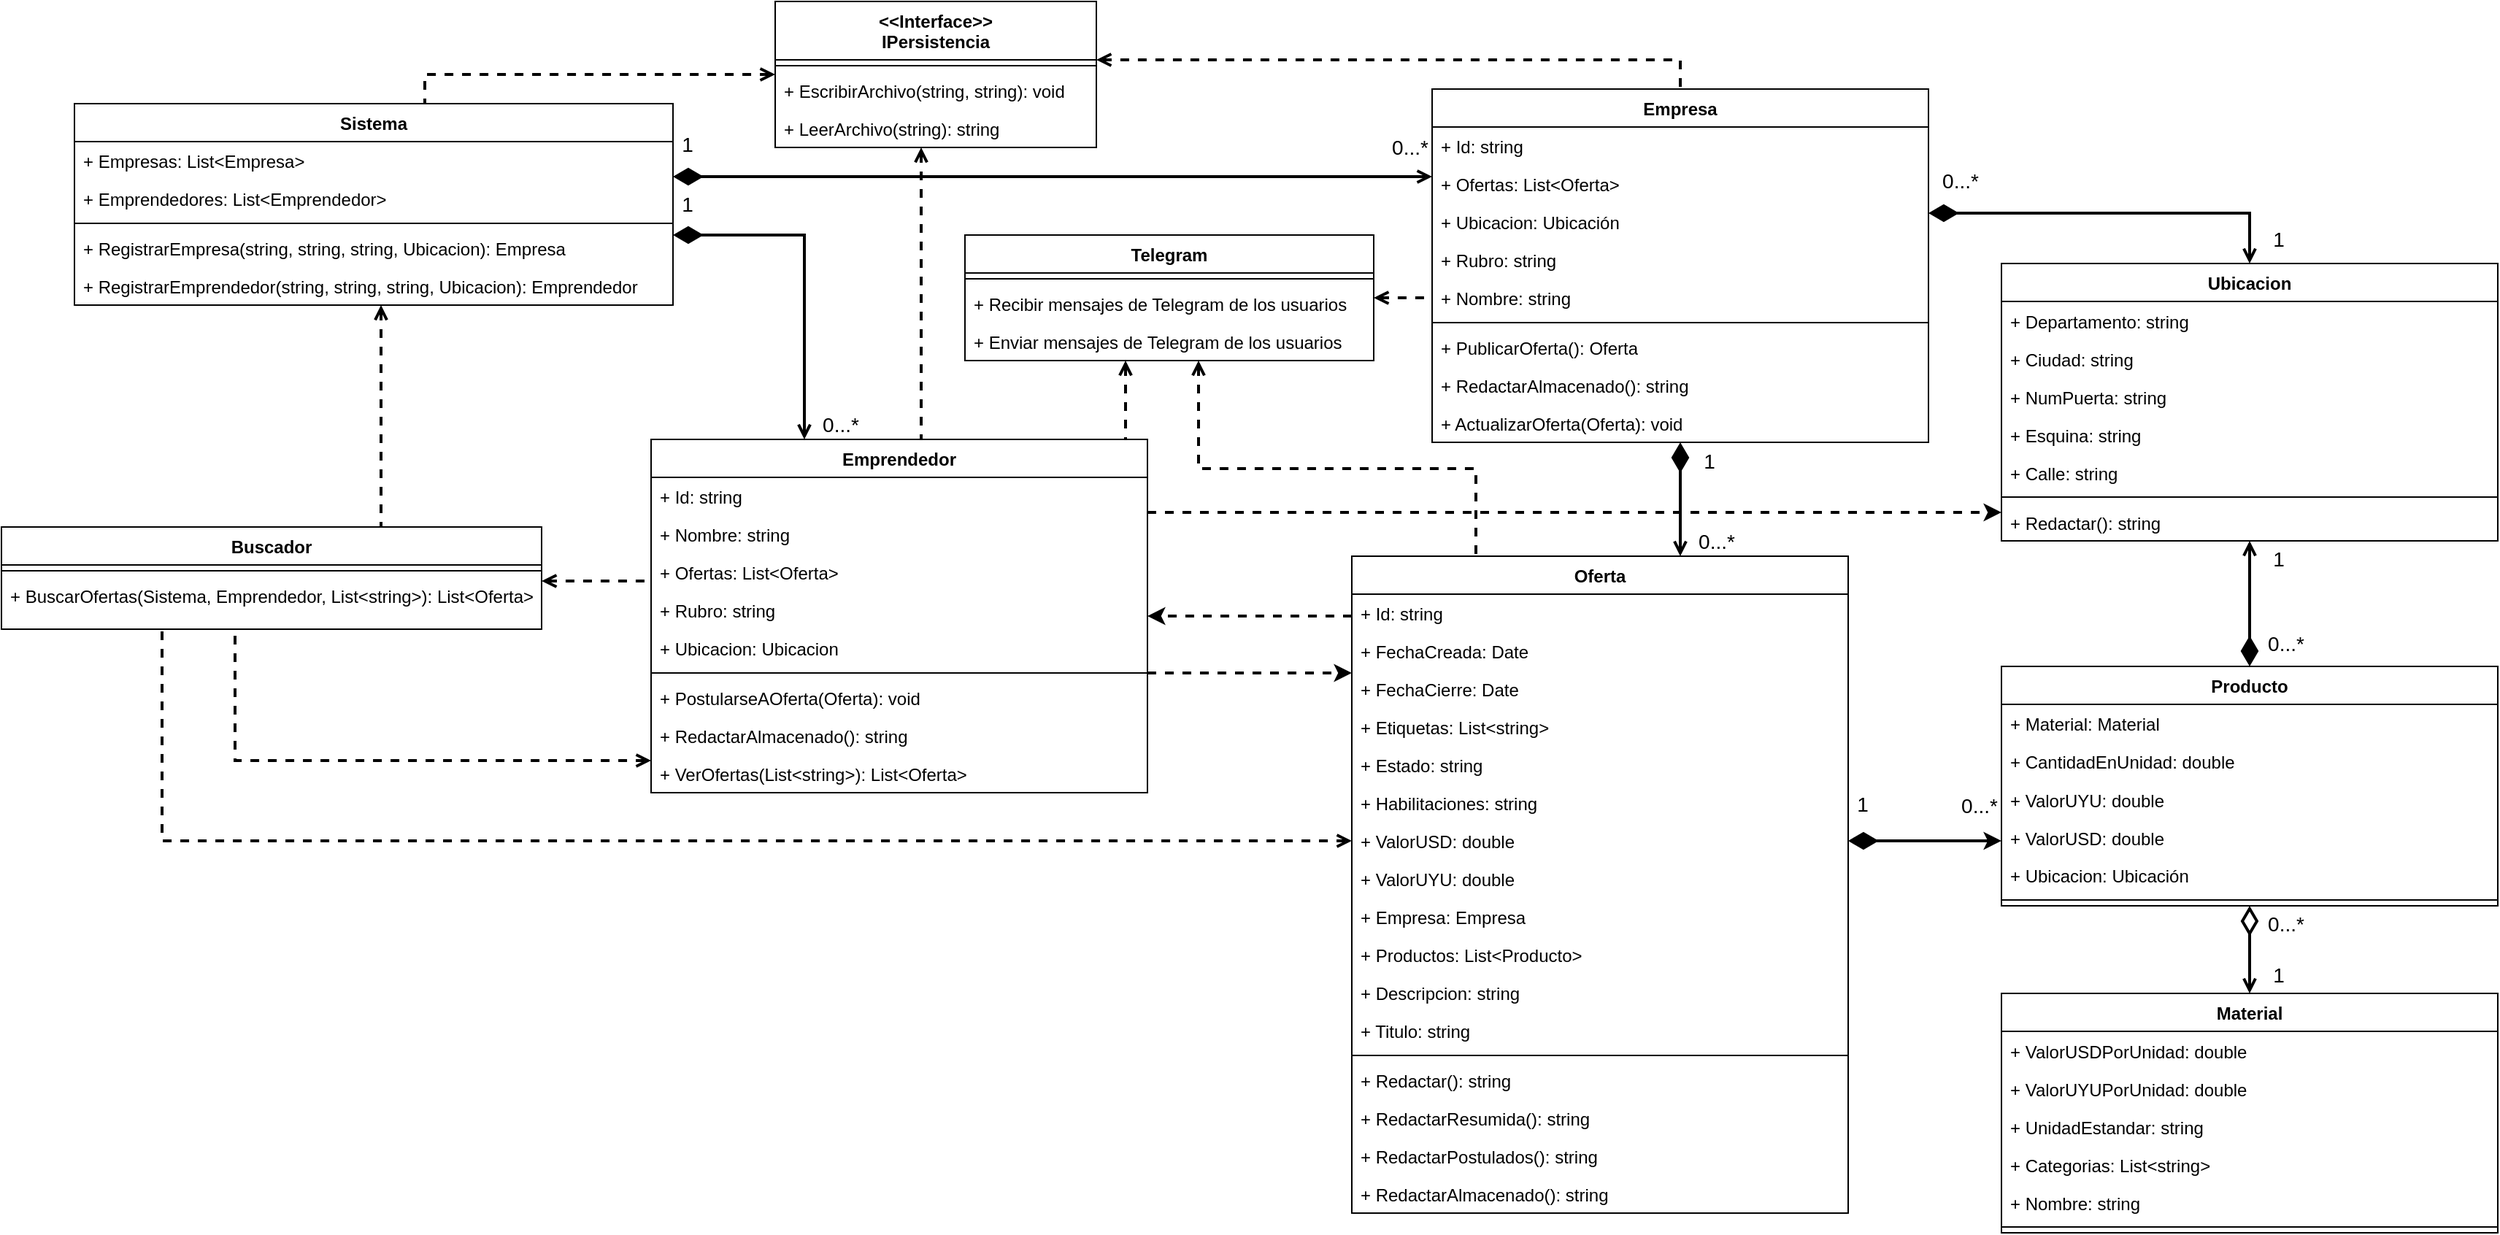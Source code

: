 <mxfile version="15.3.5" type="github">
  <diagram name="Page-1" id="c4acf3e9-155e-7222-9cf6-157b1a14988f">
    <mxGraphModel dx="1871" dy="612" grid="1" gridSize="10" guides="1" tooltips="1" connect="1" arrows="1" fold="1" page="1" pageScale="1" pageWidth="850" pageHeight="1100" background="none" math="0" shadow="0">
      <root>
        <mxCell id="0" />
        <mxCell id="1" parent="0" />
        <mxCell id="OfuU6t0mR4pwS1KONoR3-117" style="edgeStyle=orthogonalEdgeStyle;rounded=0;orthogonalLoop=1;jettySize=auto;html=1;fontFamily=Verdana;fontSize=10;strokeWidth=2;endArrow=diamondThin;endFill=1;startArrow=open;startFill=0;endSize=15;startSize=6;" parent="1" source="vSx6mATfrNihocP2TiyH-39" target="vSx6mATfrNihocP2TiyH-15" edge="1">
          <mxGeometry relative="1" as="geometry">
            <Array as="points">
              <mxPoint x="790" y="360" />
              <mxPoint x="790" y="360" />
            </Array>
            <mxPoint x="675" y="340" as="sourcePoint" />
            <mxPoint x="480" y="335" as="targetPoint" />
          </mxGeometry>
        </mxCell>
        <mxCell id="OfuU6t0mR4pwS1KONoR3-112" style="edgeStyle=orthogonalEdgeStyle;rounded=0;orthogonalLoop=1;jettySize=auto;html=1;fontFamily=Verdana;fontSize=10;endArrow=diamondThin;endFill=1;startArrow=open;startFill=0;strokeWidth=2;endSize=15;" parent="1" source="vSx6mATfrNihocP2TiyH-28" target="vSx6mATfrNihocP2TiyH-12" edge="1">
          <mxGeometry relative="1" as="geometry">
            <Array as="points">
              <mxPoint x="190" y="160" />
            </Array>
            <mxPoint x="255" y="300" as="sourcePoint" />
          </mxGeometry>
        </mxCell>
        <mxCell id="OfuU6t0mR4pwS1KONoR3-115" style="edgeStyle=orthogonalEdgeStyle;rounded=0;orthogonalLoop=1;jettySize=auto;html=1;fontFamily=Verdana;fontSize=10;endArrow=diamondThin;endFill=1;startArrow=open;startFill=0;strokeWidth=2;endSize=15;" parent="1" source="vSx6mATfrNihocP2TiyH-15" target="vSx6mATfrNihocP2TiyH-12" edge="1">
          <mxGeometry relative="1" as="geometry">
            <mxPoint x="285" y="270" as="sourcePoint" />
            <Array as="points">
              <mxPoint x="290" y="120" />
              <mxPoint x="290" y="120" />
            </Array>
          </mxGeometry>
        </mxCell>
        <mxCell id="vSx6mATfrNihocP2TiyH-8" value="Buscador" style="swimlane;fontStyle=1;align=center;verticalAlign=top;childLayout=stackLayout;horizontal=1;startSize=26;horizontalStack=0;resizeParent=1;resizeParentMax=0;resizeLast=0;collapsible=1;marginBottom=0;hachureGap=4;pointerEvents=0;" parent="1" vertex="1">
          <mxGeometry x="-360" y="360" width="370" height="70" as="geometry" />
        </mxCell>
        <mxCell id="vSx6mATfrNihocP2TiyH-10" value="" style="line;strokeWidth=1;fillColor=none;align=left;verticalAlign=middle;spacingTop=-1;spacingLeft=3;spacingRight=3;rotatable=0;labelPosition=right;points=[];portConstraint=eastwest;" parent="vSx6mATfrNihocP2TiyH-8" vertex="1">
          <mxGeometry y="26" width="370" height="8" as="geometry" />
        </mxCell>
        <mxCell id="vSx6mATfrNihocP2TiyH-7" value="+ BuscarOfertas(Sistema, Emprendedor, List&amp;lt;string&amp;gt;): List&amp;lt;Oferta&amp;gt;" style="text;html=1;strokeColor=none;fillColor=none;align=left;verticalAlign=top;spacingLeft=4;spacingRight=4;whiteSpace=wrap;overflow=hidden;rotatable=0;points=[[0,0.5],[1,0.5]];portConstraint=eastwest;" parent="vSx6mATfrNihocP2TiyH-8" vertex="1">
          <mxGeometry y="34" width="370" height="36" as="geometry" />
        </mxCell>
        <mxCell id="vSx6mATfrNihocP2TiyH-12" value="Sistema&#xa;" style="swimlane;fontStyle=1;align=center;verticalAlign=top;childLayout=stackLayout;horizontal=1;startSize=26;horizontalStack=0;resizeParent=1;resizeParentMax=0;resizeLast=0;collapsible=1;marginBottom=0;hachureGap=4;pointerEvents=0;" parent="1" vertex="1">
          <mxGeometry x="-310" y="70" width="410" height="138" as="geometry" />
        </mxCell>
        <mxCell id="OfuU6t0mR4pwS1KONoR3-71" value="+ Empresas: List&lt;Empresa&gt;" style="text;strokeColor=none;fillColor=none;align=left;verticalAlign=top;spacingLeft=4;spacingRight=4;overflow=hidden;rotatable=0;points=[[0,0.5],[1,0.5]];portConstraint=eastwest;" parent="vSx6mATfrNihocP2TiyH-12" vertex="1">
          <mxGeometry y="26" width="410" height="26" as="geometry" />
        </mxCell>
        <mxCell id="OfuU6t0mR4pwS1KONoR3-72" value="+ Emprendedores: List&lt;Emprendedor&gt;" style="text;strokeColor=none;fillColor=none;align=left;verticalAlign=top;spacingLeft=4;spacingRight=4;overflow=hidden;rotatable=0;points=[[0,0.5],[1,0.5]];portConstraint=eastwest;" parent="vSx6mATfrNihocP2TiyH-12" vertex="1">
          <mxGeometry y="52" width="410" height="26" as="geometry" />
        </mxCell>
        <mxCell id="vSx6mATfrNihocP2TiyH-13" value="" style="line;strokeWidth=1;fillColor=none;align=left;verticalAlign=middle;spacingTop=-1;spacingLeft=3;spacingRight=3;rotatable=0;labelPosition=right;points=[];portConstraint=eastwest;" parent="vSx6mATfrNihocP2TiyH-12" vertex="1">
          <mxGeometry y="78" width="410" height="8" as="geometry" />
        </mxCell>
        <mxCell id="OfuU6t0mR4pwS1KONoR3-73" value="+ RegistrarEmpresa(string, string, string, Ubicacion): Empresa" style="text;strokeColor=none;fillColor=none;align=left;verticalAlign=top;spacingLeft=4;spacingRight=4;overflow=hidden;rotatable=0;points=[[0,0.5],[1,0.5]];portConstraint=eastwest;" parent="vSx6mATfrNihocP2TiyH-12" vertex="1">
          <mxGeometry y="86" width="410" height="26" as="geometry" />
        </mxCell>
        <mxCell id="OfuU6t0mR4pwS1KONoR3-74" value="+ RegistrarEmprendedor(string, string, string, Ubicacion): Emprendedor" style="text;strokeColor=none;fillColor=none;align=left;verticalAlign=top;spacingLeft=4;spacingRight=4;overflow=hidden;rotatable=0;points=[[0,0.5],[1,0.5]];portConstraint=eastwest;" parent="vSx6mATfrNihocP2TiyH-12" vertex="1">
          <mxGeometry y="112" width="410" height="26" as="geometry" />
        </mxCell>
        <mxCell id="vSx6mATfrNihocP2TiyH-15" value="Empresa" style="swimlane;fontStyle=1;align=center;verticalAlign=top;childLayout=stackLayout;horizontal=1;startSize=26;horizontalStack=0;resizeParent=1;resizeParentMax=0;resizeLast=0;collapsible=1;marginBottom=0;hachureGap=4;pointerEvents=0;" parent="1" vertex="1">
          <mxGeometry x="620" y="60" width="340" height="242" as="geometry" />
        </mxCell>
        <mxCell id="vSx6mATfrNihocP2TiyH-23" value="+ Id: string" style="text;strokeColor=none;fillColor=none;align=left;verticalAlign=top;spacingLeft=4;spacingRight=4;overflow=hidden;rotatable=0;points=[[0,0.5],[1,0.5]];portConstraint=eastwest;" parent="vSx6mATfrNihocP2TiyH-15" vertex="1">
          <mxGeometry y="26" width="340" height="26" as="geometry" />
        </mxCell>
        <mxCell id="OfuU6t0mR4pwS1KONoR3-102" value="+ Ofertas: List&amp;lt;Oferta&amp;gt;" style="text;html=1;strokeColor=none;fillColor=none;align=left;verticalAlign=top;spacingLeft=4;spacingRight=4;whiteSpace=wrap;overflow=hidden;rotatable=0;points=[[0,0.5],[1,0.5]];portConstraint=eastwest;" parent="vSx6mATfrNihocP2TiyH-15" vertex="1">
          <mxGeometry y="52" width="340" height="26" as="geometry" />
        </mxCell>
        <mxCell id="OfuU6t0mR4pwS1KONoR3-100" value="+ Ubicacion: Ubicación" style="text;strokeColor=none;fillColor=none;align=left;verticalAlign=top;spacingLeft=4;spacingRight=4;overflow=hidden;rotatable=0;points=[[0,0.5],[1,0.5]];portConstraint=eastwest;" parent="vSx6mATfrNihocP2TiyH-15" vertex="1">
          <mxGeometry y="78" width="340" height="26" as="geometry" />
        </mxCell>
        <mxCell id="OfuU6t0mR4pwS1KONoR3-101" value="+ Rubro: string" style="text;strokeColor=none;fillColor=none;align=left;verticalAlign=top;spacingLeft=4;spacingRight=4;overflow=hidden;rotatable=0;points=[[0,0.5],[1,0.5]];portConstraint=eastwest;" parent="vSx6mATfrNihocP2TiyH-15" vertex="1">
          <mxGeometry y="104" width="340" height="26" as="geometry" />
        </mxCell>
        <mxCell id="OfuU6t0mR4pwS1KONoR3-99" value="+ Nombre: string" style="text;strokeColor=none;fillColor=none;align=left;verticalAlign=top;spacingLeft=4;spacingRight=4;overflow=hidden;rotatable=0;points=[[0,0.5],[1,0.5]];portConstraint=eastwest;" parent="vSx6mATfrNihocP2TiyH-15" vertex="1">
          <mxGeometry y="130" width="340" height="26" as="geometry" />
        </mxCell>
        <mxCell id="vSx6mATfrNihocP2TiyH-18" value="" style="line;strokeWidth=1;fillColor=none;align=left;verticalAlign=middle;spacingTop=-1;spacingLeft=3;spacingRight=3;rotatable=0;labelPosition=right;points=[];portConstraint=eastwest;" parent="vSx6mATfrNihocP2TiyH-15" vertex="1">
          <mxGeometry y="156" width="340" height="8" as="geometry" />
        </mxCell>
        <mxCell id="OfuU6t0mR4pwS1KONoR3-104" value="+ PublicarOferta(): Oferta" style="text;html=1;strokeColor=none;fillColor=none;align=left;verticalAlign=top;spacingLeft=4;spacingRight=4;whiteSpace=wrap;overflow=hidden;rotatable=0;points=[[0,0.5],[1,0.5]];portConstraint=eastwest;" parent="vSx6mATfrNihocP2TiyH-15" vertex="1">
          <mxGeometry y="164" width="340" height="26" as="geometry" />
        </mxCell>
        <mxCell id="vSx6mATfrNihocP2TiyH-119" value="+ RedactarAlmacenado(): string" style="text;html=1;strokeColor=none;fillColor=none;align=left;verticalAlign=top;spacingLeft=4;spacingRight=4;whiteSpace=wrap;overflow=hidden;rotatable=0;points=[[0,0.5],[1,0.5]];portConstraint=eastwest;" parent="vSx6mATfrNihocP2TiyH-15" vertex="1">
          <mxGeometry y="190" width="340" height="26" as="geometry" />
        </mxCell>
        <mxCell id="vSx6mATfrNihocP2TiyH-120" value="+ ActualizarOferta(Oferta): void" style="text;html=1;strokeColor=none;fillColor=none;align=left;verticalAlign=top;spacingLeft=4;spacingRight=4;whiteSpace=wrap;overflow=hidden;rotatable=0;points=[[0,0.5],[1,0.5]];portConstraint=eastwest;" parent="vSx6mATfrNihocP2TiyH-15" vertex="1">
          <mxGeometry y="216" width="340" height="26" as="geometry" />
        </mxCell>
        <mxCell id="vSx6mATfrNihocP2TiyH-24" style="edgeStyle=orthogonalEdgeStyle;rounded=0;orthogonalLoop=1;jettySize=auto;html=1;fontFamily=Verdana;fontSize=10;endArrow=none;endFill=0;startArrow=open;startFill=0;dashed=1;strokeWidth=2;" parent="1" source="vSx6mATfrNihocP2TiyH-8" target="vSx6mATfrNihocP2TiyH-28" edge="1">
          <mxGeometry relative="1" as="geometry">
            <Array as="points">
              <mxPoint x="60" y="397" />
              <mxPoint x="60" y="397" />
            </Array>
            <mxPoint x="90" y="510" as="sourcePoint" />
            <mxPoint x="60" y="397" as="targetPoint" />
          </mxGeometry>
        </mxCell>
        <mxCell id="vSx6mATfrNihocP2TiyH-25" style="edgeStyle=orthogonalEdgeStyle;rounded=0;orthogonalLoop=1;jettySize=auto;html=1;fontFamily=Verdana;fontSize=10;endArrow=none;endFill=0;startArrow=open;startFill=0;dashed=1;strokeWidth=2;" parent="1" source="vSx6mATfrNihocP2TiyH-28" target="vSx6mATfrNihocP2TiyH-8" edge="1">
          <mxGeometry relative="1" as="geometry">
            <Array as="points">
              <mxPoint x="-200" y="520" />
            </Array>
            <mxPoint x="255" y="510" as="sourcePoint" />
            <mxPoint x="25" y="623" as="targetPoint" />
          </mxGeometry>
        </mxCell>
        <mxCell id="vSx6mATfrNihocP2TiyH-26" style="edgeStyle=orthogonalEdgeStyle;rounded=0;orthogonalLoop=1;jettySize=auto;html=1;fontFamily=Verdana;fontSize=10;endArrow=none;endFill=0;startArrow=open;startFill=0;dashed=1;strokeWidth=2;" parent="1" source="vSx6mATfrNihocP2TiyH-39" target="vSx6mATfrNihocP2TiyH-8" edge="1">
          <mxGeometry relative="1" as="geometry">
            <Array as="points">
              <mxPoint x="-250" y="575" />
            </Array>
            <mxPoint x="480" y="575" as="sourcePoint" />
            <mxPoint x="55" y="710" as="targetPoint" />
          </mxGeometry>
        </mxCell>
        <mxCell id="vSx6mATfrNihocP2TiyH-27" style="edgeStyle=orthogonalEdgeStyle;rounded=0;orthogonalLoop=1;jettySize=auto;html=1;fontFamily=Verdana;fontSize=10;endArrow=none;endFill=0;startArrow=open;startFill=0;dashed=1;strokeWidth=2;" parent="1" source="vSx6mATfrNihocP2TiyH-12" target="vSx6mATfrNihocP2TiyH-8" edge="1">
          <mxGeometry relative="1" as="geometry">
            <Array as="points">
              <mxPoint x="-100" y="340" />
              <mxPoint x="-100" y="340" />
            </Array>
            <mxPoint x="-180" y="230" as="sourcePoint" />
            <mxPoint x="-270" y="50" as="targetPoint" />
          </mxGeometry>
        </mxCell>
        <mxCell id="vSx6mATfrNihocP2TiyH-28" value="Emprendedor" style="swimlane;fontStyle=1;align=center;verticalAlign=top;childLayout=stackLayout;horizontal=1;startSize=26;horizontalStack=0;resizeParent=1;resizeParentMax=0;resizeLast=0;collapsible=1;marginBottom=0;hachureGap=4;pointerEvents=0;" parent="1" vertex="1">
          <mxGeometry x="85" y="300" width="340" height="242" as="geometry" />
        </mxCell>
        <mxCell id="OfuU6t0mR4pwS1KONoR3-89" value="+ Id: string" style="text;strokeColor=none;fillColor=none;align=left;verticalAlign=top;spacingLeft=4;spacingRight=4;overflow=hidden;rotatable=0;points=[[0,0.5],[1,0.5]];portConstraint=eastwest;" parent="vSx6mATfrNihocP2TiyH-28" vertex="1">
          <mxGeometry y="26" width="340" height="26" as="geometry" />
        </mxCell>
        <mxCell id="OfuU6t0mR4pwS1KONoR3-90" value="+ Nombre: string" style="text;strokeColor=none;fillColor=none;align=left;verticalAlign=top;spacingLeft=4;spacingRight=4;overflow=hidden;rotatable=0;points=[[0,0.5],[1,0.5]];portConstraint=eastwest;" parent="vSx6mATfrNihocP2TiyH-28" vertex="1">
          <mxGeometry y="52" width="340" height="26" as="geometry" />
        </mxCell>
        <mxCell id="OfuU6t0mR4pwS1KONoR3-93" value="+ Ofertas: List&amp;lt;Oferta&amp;gt;" style="text;html=1;strokeColor=none;fillColor=none;align=left;verticalAlign=top;spacingLeft=4;spacingRight=4;whiteSpace=wrap;overflow=hidden;rotatable=0;points=[[0,0.5],[1,0.5]];portConstraint=eastwest;" parent="vSx6mATfrNihocP2TiyH-28" vertex="1">
          <mxGeometry y="78" width="340" height="26" as="geometry" />
        </mxCell>
        <mxCell id="OfuU6t0mR4pwS1KONoR3-92" value="+ Rubro: string" style="text;strokeColor=none;fillColor=none;align=left;verticalAlign=top;spacingLeft=4;spacingRight=4;overflow=hidden;rotatable=0;points=[[0,0.5],[1,0.5]];portConstraint=eastwest;" parent="vSx6mATfrNihocP2TiyH-28" vertex="1">
          <mxGeometry y="104" width="340" height="26" as="geometry" />
        </mxCell>
        <mxCell id="OfuU6t0mR4pwS1KONoR3-91" value="+ Ubicacion: Ubicacion" style="text;strokeColor=none;fillColor=none;align=left;verticalAlign=top;spacingLeft=4;spacingRight=4;overflow=hidden;rotatable=0;points=[[0,0.5],[1,0.5]];portConstraint=eastwest;" parent="vSx6mATfrNihocP2TiyH-28" vertex="1">
          <mxGeometry y="130" width="340" height="26" as="geometry" />
        </mxCell>
        <mxCell id="vSx6mATfrNihocP2TiyH-35" value="" style="line;strokeWidth=1;fillColor=none;align=left;verticalAlign=middle;spacingTop=-1;spacingLeft=3;spacingRight=3;rotatable=0;labelPosition=right;points=[];portConstraint=eastwest;" parent="vSx6mATfrNihocP2TiyH-28" vertex="1">
          <mxGeometry y="156" width="340" height="8" as="geometry" />
        </mxCell>
        <mxCell id="OfuU6t0mR4pwS1KONoR3-96" value="+ PostularseAOferta(Oferta): void" style="text;html=1;strokeColor=none;fillColor=none;align=left;verticalAlign=top;spacingLeft=4;spacingRight=4;whiteSpace=wrap;overflow=hidden;rotatable=0;points=[[0,0.5],[1,0.5]];portConstraint=eastwest;" parent="vSx6mATfrNihocP2TiyH-28" vertex="1">
          <mxGeometry y="164" width="340" height="26" as="geometry" />
        </mxCell>
        <mxCell id="vSx6mATfrNihocP2TiyH-118" value="+ RedactarAlmacenado(): string" style="text;html=1;strokeColor=none;fillColor=none;align=left;verticalAlign=top;spacingLeft=4;spacingRight=4;whiteSpace=wrap;overflow=hidden;rotatable=0;points=[[0,0.5],[1,0.5]];portConstraint=eastwest;" parent="vSx6mATfrNihocP2TiyH-28" vertex="1">
          <mxGeometry y="190" width="340" height="26" as="geometry" />
        </mxCell>
        <mxCell id="OfuU6t0mR4pwS1KONoR3-95" value="+ VerOfertas(List&amp;lt;string&amp;gt;): List&amp;lt;Oferta&amp;gt;" style="text;html=1;strokeColor=none;fillColor=none;align=left;verticalAlign=top;spacingLeft=4;spacingRight=4;whiteSpace=wrap;overflow=hidden;rotatable=0;points=[[0,0.5],[1,0.5]];portConstraint=eastwest;" parent="vSx6mATfrNihocP2TiyH-28" vertex="1">
          <mxGeometry y="216" width="340" height="26" as="geometry" />
        </mxCell>
        <mxCell id="vSx6mATfrNihocP2TiyH-39" value="Oferta" style="swimlane;fontStyle=1;align=center;verticalAlign=top;childLayout=stackLayout;horizontal=1;startSize=26;horizontalStack=0;resizeParent=1;resizeParentMax=0;resizeLast=0;collapsible=1;marginBottom=0;hachureGap=4;pointerEvents=0;" parent="1" vertex="1">
          <mxGeometry x="565" y="380" width="340" height="450" as="geometry" />
        </mxCell>
        <mxCell id="OfuU6t0mR4pwS1KONoR3-68" value="+ Id: string" style="text;strokeColor=none;fillColor=none;align=left;verticalAlign=top;spacingLeft=4;spacingRight=4;overflow=hidden;rotatable=0;points=[[0,0.5],[1,0.5]];portConstraint=eastwest;" parent="vSx6mATfrNihocP2TiyH-39" vertex="1">
          <mxGeometry y="26" width="340" height="26" as="geometry" />
        </mxCell>
        <mxCell id="OfuU6t0mR4pwS1KONoR3-48" value="+ FechaCreada: Date" style="text;html=1;strokeColor=none;fillColor=none;align=left;verticalAlign=top;spacingLeft=4;spacingRight=4;whiteSpace=wrap;overflow=hidden;rotatable=0;points=[[0,0.5],[1,0.5]];portConstraint=eastwest;" parent="vSx6mATfrNihocP2TiyH-39" vertex="1">
          <mxGeometry y="52" width="340" height="26" as="geometry" />
        </mxCell>
        <mxCell id="OfuU6t0mR4pwS1KONoR3-49" value="+ FechaCierre: Date" style="text;html=1;strokeColor=none;fillColor=none;align=left;verticalAlign=top;spacingLeft=4;spacingRight=4;whiteSpace=wrap;overflow=hidden;rotatable=0;points=[[0,0.5],[1,0.5]];portConstraint=eastwest;" parent="vSx6mATfrNihocP2TiyH-39" vertex="1">
          <mxGeometry y="78" width="340" height="26" as="geometry" />
        </mxCell>
        <mxCell id="OfuU6t0mR4pwS1KONoR3-47" value="+ Etiquetas: List&amp;lt;string&amp;gt;" style="text;html=1;strokeColor=none;fillColor=none;align=left;verticalAlign=top;spacingLeft=4;spacingRight=4;whiteSpace=wrap;overflow=hidden;rotatable=0;points=[[0,0.5],[1,0.5]];portConstraint=eastwest;" parent="vSx6mATfrNihocP2TiyH-39" vertex="1">
          <mxGeometry y="104" width="340" height="26" as="geometry" />
        </mxCell>
        <mxCell id="OfuU6t0mR4pwS1KONoR3-46" value="+ Estado: string" style="text;html=1;strokeColor=none;fillColor=none;align=left;verticalAlign=top;spacingLeft=4;spacingRight=4;whiteSpace=wrap;overflow=hidden;rotatable=0;points=[[0,0.5],[1,0.5]];portConstraint=eastwest;" parent="vSx6mATfrNihocP2TiyH-39" vertex="1">
          <mxGeometry y="130" width="340" height="26" as="geometry" />
        </mxCell>
        <mxCell id="OfuU6t0mR4pwS1KONoR3-44" value="+ Habilitaciones: string" style="text;html=1;strokeColor=none;fillColor=none;align=left;verticalAlign=top;spacingLeft=4;spacingRight=4;whiteSpace=wrap;overflow=hidden;rotatable=0;points=[[0,0.5],[1,0.5]];portConstraint=eastwest;" parent="vSx6mATfrNihocP2TiyH-39" vertex="1">
          <mxGeometry y="156" width="340" height="26" as="geometry" />
        </mxCell>
        <mxCell id="OfuU6t0mR4pwS1KONoR3-43" value="+ ValorUSD: double" style="text;html=1;strokeColor=none;fillColor=none;align=left;verticalAlign=top;spacingLeft=4;spacingRight=4;whiteSpace=wrap;overflow=hidden;rotatable=0;points=[[0,0.5],[1,0.5]];portConstraint=eastwest;" parent="vSx6mATfrNihocP2TiyH-39" vertex="1">
          <mxGeometry y="182" width="340" height="26" as="geometry" />
        </mxCell>
        <mxCell id="OfuU6t0mR4pwS1KONoR3-42" value="+ ValorUYU: double" style="text;html=1;strokeColor=none;fillColor=none;align=left;verticalAlign=top;spacingLeft=4;spacingRight=4;whiteSpace=wrap;overflow=hidden;rotatable=0;points=[[0,0.5],[1,0.5]];portConstraint=eastwest;" parent="vSx6mATfrNihocP2TiyH-39" vertex="1">
          <mxGeometry y="208" width="340" height="26" as="geometry" />
        </mxCell>
        <mxCell id="OfuU6t0mR4pwS1KONoR3-41" value="+ Empresa: Empresa" style="text;html=1;strokeColor=none;fillColor=none;align=left;verticalAlign=top;spacingLeft=4;spacingRight=4;whiteSpace=wrap;overflow=hidden;rotatable=0;points=[[0,0.5],[1,0.5]];portConstraint=eastwest;" parent="vSx6mATfrNihocP2TiyH-39" vertex="1">
          <mxGeometry y="234" width="340" height="26" as="geometry" />
        </mxCell>
        <mxCell id="OfuU6t0mR4pwS1KONoR3-40" value="+ Productos: List&lt;Producto&gt;" style="text;strokeColor=none;fillColor=none;align=left;verticalAlign=top;spacingLeft=4;spacingRight=4;overflow=hidden;rotatable=0;points=[[0,0.5],[1,0.5]];portConstraint=eastwest;" parent="vSx6mATfrNihocP2TiyH-39" vertex="1">
          <mxGeometry y="260" width="340" height="26" as="geometry" />
        </mxCell>
        <mxCell id="OfuU6t0mR4pwS1KONoR3-39" value="+ Descripcion: string" style="text;strokeColor=none;fillColor=none;align=left;verticalAlign=top;spacingLeft=4;spacingRight=4;overflow=hidden;rotatable=0;points=[[0,0.5],[1,0.5]];portConstraint=eastwest;" parent="vSx6mATfrNihocP2TiyH-39" vertex="1">
          <mxGeometry y="286" width="340" height="26" as="geometry" />
        </mxCell>
        <mxCell id="OfuU6t0mR4pwS1KONoR3-38" value="+ Titulo: string" style="text;strokeColor=none;fillColor=none;align=left;verticalAlign=top;spacingLeft=4;spacingRight=4;overflow=hidden;rotatable=0;points=[[0,0.5],[1,0.5]];portConstraint=eastwest;" parent="vSx6mATfrNihocP2TiyH-39" vertex="1">
          <mxGeometry y="312" width="340" height="26" as="geometry" />
        </mxCell>
        <mxCell id="vSx6mATfrNihocP2TiyH-45" value="" style="line;strokeWidth=1;fillColor=none;align=left;verticalAlign=middle;spacingTop=-1;spacingLeft=3;spacingRight=3;rotatable=0;labelPosition=right;points=[];portConstraint=eastwest;" parent="vSx6mATfrNihocP2TiyH-39" vertex="1">
          <mxGeometry y="338" width="340" height="8" as="geometry" />
        </mxCell>
        <mxCell id="OfuU6t0mR4pwS1KONoR3-53" value="+ Redactar(): string" style="text;html=1;strokeColor=none;fillColor=none;align=left;verticalAlign=top;spacingLeft=4;spacingRight=4;whiteSpace=wrap;overflow=hidden;rotatable=0;points=[[0,0.5],[1,0.5]];portConstraint=eastwest;" parent="vSx6mATfrNihocP2TiyH-39" vertex="1">
          <mxGeometry y="346" width="340" height="26" as="geometry" />
        </mxCell>
        <mxCell id="OfuU6t0mR4pwS1KONoR3-54" value="+ RedactarResumida(): string" style="text;html=1;strokeColor=none;fillColor=none;align=left;verticalAlign=top;spacingLeft=4;spacingRight=4;whiteSpace=wrap;overflow=hidden;rotatable=0;points=[[0,0.5],[1,0.5]];portConstraint=eastwest;" parent="vSx6mATfrNihocP2TiyH-39" vertex="1">
          <mxGeometry y="372" width="340" height="26" as="geometry" />
        </mxCell>
        <mxCell id="vSx6mATfrNihocP2TiyH-117" value="+ RedactarPostulados(): string" style="text;html=1;strokeColor=none;fillColor=none;align=left;verticalAlign=top;spacingLeft=4;spacingRight=4;whiteSpace=wrap;overflow=hidden;rotatable=0;points=[[0,0.5],[1,0.5]];portConstraint=eastwest;" parent="vSx6mATfrNihocP2TiyH-39" vertex="1">
          <mxGeometry y="398" width="340" height="26" as="geometry" />
        </mxCell>
        <mxCell id="vSx6mATfrNihocP2TiyH-47" value="+ RedactarAlmacenado(): string" style="text;html=1;strokeColor=none;fillColor=none;align=left;verticalAlign=top;spacingLeft=4;spacingRight=4;whiteSpace=wrap;overflow=hidden;rotatable=0;points=[[0,0.5],[1,0.5]];portConstraint=eastwest;" parent="vSx6mATfrNihocP2TiyH-39" vertex="1">
          <mxGeometry y="424" width="340" height="26" as="geometry" />
        </mxCell>
        <mxCell id="vSx6mATfrNihocP2TiyH-48" style="edgeStyle=orthogonalEdgeStyle;rounded=0;orthogonalLoop=1;jettySize=auto;html=1;fontFamily=Verdana;fontSize=10;strokeWidth=2;dashed=1;" parent="1" source="vSx6mATfrNihocP2TiyH-39" target="vSx6mATfrNihocP2TiyH-28" edge="1">
          <mxGeometry relative="1" as="geometry">
            <Array as="points">
              <mxPoint x="510" y="421" />
              <mxPoint x="510" y="421" />
            </Array>
            <mxPoint x="660" y="360" as="sourcePoint" />
            <mxPoint x="660" y="286" as="targetPoint" />
          </mxGeometry>
        </mxCell>
        <mxCell id="vSx6mATfrNihocP2TiyH-67" value="Producto" style="swimlane;fontStyle=1;align=center;verticalAlign=top;childLayout=stackLayout;horizontal=1;startSize=26;horizontalStack=0;resizeParent=1;resizeParentMax=0;resizeLast=0;collapsible=1;marginBottom=0;hachureGap=4;pointerEvents=0;" parent="1" vertex="1">
          <mxGeometry x="1010" y="455.5" width="340" height="164" as="geometry" />
        </mxCell>
        <mxCell id="OfuU6t0mR4pwS1KONoR3-34" value="+ Material: Material" style="text;strokeColor=none;fillColor=none;align=left;verticalAlign=top;spacingLeft=4;spacingRight=4;overflow=hidden;rotatable=0;points=[[0,0.5],[1,0.5]];portConstraint=eastwest;" parent="vSx6mATfrNihocP2TiyH-67" vertex="1">
          <mxGeometry y="26" width="340" height="26" as="geometry" />
        </mxCell>
        <mxCell id="OfuU6t0mR4pwS1KONoR3-25" value="+ CantidadEnUnidad: double" style="text;strokeColor=none;fillColor=none;align=left;verticalAlign=top;spacingLeft=4;spacingRight=4;overflow=hidden;rotatable=0;points=[[0,0.5],[1,0.5]];portConstraint=eastwest;" parent="vSx6mATfrNihocP2TiyH-67" vertex="1">
          <mxGeometry y="52" width="340" height="26" as="geometry" />
        </mxCell>
        <mxCell id="OfuU6t0mR4pwS1KONoR3-31" value="+ ValorUYU: double" style="text;html=1;strokeColor=none;fillColor=none;align=left;verticalAlign=top;spacingLeft=4;spacingRight=4;whiteSpace=wrap;overflow=hidden;rotatable=0;points=[[0,0.5],[1,0.5]];portConstraint=eastwest;" parent="vSx6mATfrNihocP2TiyH-67" vertex="1">
          <mxGeometry y="78" width="340" height="26" as="geometry" />
        </mxCell>
        <mxCell id="OfuU6t0mR4pwS1KONoR3-32" value="+ ValorUSD: double" style="text;html=1;strokeColor=none;fillColor=none;align=left;verticalAlign=top;spacingLeft=4;spacingRight=4;whiteSpace=wrap;overflow=hidden;rotatable=0;points=[[0,0.5],[1,0.5]];portConstraint=eastwest;" parent="vSx6mATfrNihocP2TiyH-67" vertex="1">
          <mxGeometry y="104" width="340" height="26" as="geometry" />
        </mxCell>
        <mxCell id="OfuU6t0mR4pwS1KONoR3-24" value="+ Ubicacion: Ubicación" style="text;strokeColor=none;fillColor=none;align=left;verticalAlign=top;spacingLeft=4;spacingRight=4;overflow=hidden;rotatable=0;points=[[0,0.5],[1,0.5]];portConstraint=eastwest;" parent="vSx6mATfrNihocP2TiyH-67" vertex="1">
          <mxGeometry y="130" width="340" height="26" as="geometry" />
        </mxCell>
        <mxCell id="vSx6mATfrNihocP2TiyH-70" value="" style="line;strokeWidth=1;fillColor=none;align=left;verticalAlign=middle;spacingTop=-1;spacingLeft=3;spacingRight=3;rotatable=0;labelPosition=right;points=[];portConstraint=eastwest;" parent="vSx6mATfrNihocP2TiyH-67" vertex="1">
          <mxGeometry y="156" width="340" height="8" as="geometry" />
        </mxCell>
        <mxCell id="vSx6mATfrNihocP2TiyH-73" style="edgeStyle=orthogonalEdgeStyle;rounded=0;orthogonalLoop=1;jettySize=auto;html=1;fontFamily=Verdana;fontSize=10;strokeWidth=2;startArrow=diamondThin;startFill=1;endSize=6;startSize=15;" parent="1" source="vSx6mATfrNihocP2TiyH-39" target="vSx6mATfrNihocP2TiyH-67" edge="1">
          <mxGeometry relative="1" as="geometry">
            <Array as="points">
              <mxPoint x="930" y="575" />
              <mxPoint x="930" y="575" />
            </Array>
            <mxPoint x="660" y="360" as="sourcePoint" />
            <mxPoint x="660" y="286" as="targetPoint" />
          </mxGeometry>
        </mxCell>
        <mxCell id="vSx6mATfrNihocP2TiyH-74" value="Telegram" style="swimlane;fontStyle=1;align=center;verticalAlign=top;childLayout=stackLayout;horizontal=1;startSize=26;horizontalStack=0;resizeParent=1;resizeParentMax=0;resizeLast=0;collapsible=1;marginBottom=0;hachureGap=4;pointerEvents=0;" parent="1" vertex="1">
          <mxGeometry x="300" y="160" width="280" height="86" as="geometry" />
        </mxCell>
        <mxCell id="vSx6mATfrNihocP2TiyH-80" value="" style="line;strokeWidth=1;fillColor=none;align=left;verticalAlign=middle;spacingTop=-1;spacingLeft=3;spacingRight=3;rotatable=0;labelPosition=right;points=[];portConstraint=eastwest;" parent="vSx6mATfrNihocP2TiyH-74" vertex="1">
          <mxGeometry y="26" width="280" height="8" as="geometry" />
        </mxCell>
        <mxCell id="vSx6mATfrNihocP2TiyH-75" value="+ Recibir mensajes de Telegram de los usuarios" style="text;strokeColor=none;fillColor=none;align=left;verticalAlign=top;spacingLeft=4;spacingRight=4;overflow=hidden;rotatable=0;points=[[0,0.5],[1,0.5]];portConstraint=eastwest;" parent="vSx6mATfrNihocP2TiyH-74" vertex="1">
          <mxGeometry y="34" width="280" height="26" as="geometry" />
        </mxCell>
        <mxCell id="vSx6mATfrNihocP2TiyH-76" value="+ Enviar mensajes de Telegram de los usuarios" style="text;strokeColor=none;fillColor=none;align=left;verticalAlign=top;spacingLeft=4;spacingRight=4;overflow=hidden;rotatable=0;points=[[0,0.5],[1,0.5]];portConstraint=eastwest;" parent="vSx6mATfrNihocP2TiyH-74" vertex="1">
          <mxGeometry y="60" width="280" height="26" as="geometry" />
        </mxCell>
        <mxCell id="vSx6mATfrNihocP2TiyH-82" style="edgeStyle=orthogonalEdgeStyle;rounded=0;orthogonalLoop=1;jettySize=auto;html=1;fontFamily=Verdana;fontSize=10;endArrow=none;endFill=0;startArrow=open;startFill=0;dashed=1;strokeWidth=2;" parent="1" source="vSx6mATfrNihocP2TiyH-74" target="vSx6mATfrNihocP2TiyH-15" edge="1">
          <mxGeometry relative="1" as="geometry">
            <mxPoint x="450" y="180" as="sourcePoint" />
            <mxPoint x="110" y="130.0" as="targetPoint" />
            <Array as="points">
              <mxPoint x="540" y="170" />
              <mxPoint x="540" y="170" />
            </Array>
          </mxGeometry>
        </mxCell>
        <mxCell id="vSx6mATfrNihocP2TiyH-84" style="edgeStyle=orthogonalEdgeStyle;rounded=0;orthogonalLoop=1;jettySize=auto;html=1;fontFamily=Verdana;fontSize=10;endArrow=none;endFill=0;startArrow=open;startFill=0;dashed=1;strokeWidth=2;" parent="1" source="vSx6mATfrNihocP2TiyH-74" target="vSx6mATfrNihocP2TiyH-39" edge="1">
          <mxGeometry relative="1" as="geometry">
            <mxPoint x="535" y="323" as="sourcePoint" />
            <mxPoint x="590" y="323" as="targetPoint" />
            <Array as="points">
              <mxPoint x="460" y="320" />
              <mxPoint x="650" y="320" />
            </Array>
          </mxGeometry>
        </mxCell>
        <mxCell id="vSx6mATfrNihocP2TiyH-85" style="edgeStyle=orthogonalEdgeStyle;rounded=0;orthogonalLoop=1;jettySize=auto;html=1;fontFamily=Verdana;fontSize=10;endArrow=none;endFill=0;startArrow=open;startFill=0;dashed=1;strokeWidth=2;" parent="1" source="vSx6mATfrNihocP2TiyH-74" target="vSx6mATfrNihocP2TiyH-28" edge="1">
          <mxGeometry relative="1" as="geometry">
            <mxPoint x="480" y="256" as="sourcePoint" />
            <mxPoint x="800" y="360" as="targetPoint" />
            <Array as="points">
              <mxPoint x="410" y="270" />
              <mxPoint x="410" y="270" />
            </Array>
          </mxGeometry>
        </mxCell>
        <mxCell id="vSx6mATfrNihocP2TiyH-86" value="Material" style="swimlane;fontStyle=1;align=center;verticalAlign=top;childLayout=stackLayout;horizontal=1;startSize=26;horizontalStack=0;resizeParent=1;resizeParentMax=0;resizeLast=0;collapsible=1;marginBottom=0;hachureGap=4;pointerEvents=0;" parent="1" vertex="1">
          <mxGeometry x="1010" y="679.5" width="340" height="164" as="geometry" />
        </mxCell>
        <mxCell id="OfuU6t0mR4pwS1KONoR3-7" value="+ ValorUSDPorUnidad: double" style="text;html=1;strokeColor=none;fillColor=none;align=left;verticalAlign=top;spacingLeft=4;spacingRight=4;whiteSpace=wrap;overflow=hidden;rotatable=0;points=[[0,0.5],[1,0.5]];portConstraint=eastwest;" parent="vSx6mATfrNihocP2TiyH-86" vertex="1">
          <mxGeometry y="26" width="340" height="26" as="geometry" />
        </mxCell>
        <mxCell id="OfuU6t0mR4pwS1KONoR3-6" value="+ ValorUYUPorUnidad: double" style="text;html=1;strokeColor=none;fillColor=none;align=left;verticalAlign=top;spacingLeft=4;spacingRight=4;whiteSpace=wrap;overflow=hidden;rotatable=0;points=[[0,0.5],[1,0.5]];portConstraint=eastwest;" parent="vSx6mATfrNihocP2TiyH-86" vertex="1">
          <mxGeometry y="52" width="340" height="26" as="geometry" />
        </mxCell>
        <mxCell id="17acba5748e5396b-26" value="+ UnidadEstandar: string" style="text;html=1;strokeColor=none;fillColor=none;align=left;verticalAlign=top;spacingLeft=4;spacingRight=4;whiteSpace=wrap;overflow=hidden;rotatable=0;points=[[0,0.5],[1,0.5]];portConstraint=eastwest;" parent="vSx6mATfrNihocP2TiyH-86" vertex="1">
          <mxGeometry y="78" width="340" height="26" as="geometry" />
        </mxCell>
        <mxCell id="17acba5748e5396b-24" value="+ Categorias: List&amp;lt;string&amp;gt;" style="text;html=1;strokeColor=none;fillColor=none;align=left;verticalAlign=top;spacingLeft=4;spacingRight=4;whiteSpace=wrap;overflow=hidden;rotatable=0;points=[[0,0.5],[1,0.5]];portConstraint=eastwest;" parent="vSx6mATfrNihocP2TiyH-86" vertex="1">
          <mxGeometry y="104" width="340" height="26" as="geometry" />
        </mxCell>
        <mxCell id="17acba5748e5396b-21" value="+ Nombre: string" style="text;html=1;strokeColor=none;fillColor=none;align=left;verticalAlign=top;spacingLeft=4;spacingRight=4;whiteSpace=wrap;overflow=hidden;rotatable=0;points=[[0,0.5],[1,0.5]];portConstraint=eastwest;" parent="vSx6mATfrNihocP2TiyH-86" vertex="1">
          <mxGeometry y="130" width="340" height="26" as="geometry" />
        </mxCell>
        <mxCell id="vSx6mATfrNihocP2TiyH-92" value="" style="line;strokeWidth=1;fillColor=none;align=left;verticalAlign=middle;spacingTop=-1;spacingLeft=3;spacingRight=3;rotatable=0;labelPosition=right;points=[];portConstraint=eastwest;" parent="vSx6mATfrNihocP2TiyH-86" vertex="1">
          <mxGeometry y="156" width="340" height="8" as="geometry" />
        </mxCell>
        <mxCell id="vSx6mATfrNihocP2TiyH-93" style="edgeStyle=orthogonalEdgeStyle;rounded=0;orthogonalLoop=1;jettySize=auto;html=1;fontFamily=Verdana;fontSize=10;strokeWidth=2;endArrow=open;endFill=0;startArrow=diamondThin;startFill=0;startSize=15;" parent="1" source="vSx6mATfrNihocP2TiyH-67" target="vSx6mATfrNihocP2TiyH-86" edge="1">
          <mxGeometry relative="1" as="geometry">
            <Array as="points">
              <mxPoint x="1130" y="551.5" />
            </Array>
            <mxPoint x="970" y="544.5" as="sourcePoint" />
            <mxPoint x="1240" y="249.5" as="targetPoint" />
          </mxGeometry>
        </mxCell>
        <mxCell id="vSx6mATfrNihocP2TiyH-94" value="Ubicacion" style="swimlane;fontStyle=1;align=center;verticalAlign=top;childLayout=stackLayout;horizontal=1;startSize=26;horizontalStack=0;resizeParent=1;resizeParentMax=0;resizeLast=0;collapsible=1;marginBottom=0;hachureGap=4;pointerEvents=0;" parent="1" vertex="1">
          <mxGeometry x="1010" y="179.5" width="340" height="190" as="geometry" />
        </mxCell>
        <mxCell id="OfuU6t0mR4pwS1KONoR3-12" value="+ Departamento: string" style="text;html=1;strokeColor=none;fillColor=none;align=left;verticalAlign=top;spacingLeft=4;spacingRight=4;whiteSpace=wrap;overflow=hidden;rotatable=0;points=[[0,0.5],[1,0.5]];portConstraint=eastwest;" parent="vSx6mATfrNihocP2TiyH-94" vertex="1">
          <mxGeometry y="26" width="340" height="26" as="geometry" />
        </mxCell>
        <mxCell id="OfuU6t0mR4pwS1KONoR3-11" value="+ Ciudad: string" style="text;html=1;strokeColor=none;fillColor=none;align=left;verticalAlign=top;spacingLeft=4;spacingRight=4;whiteSpace=wrap;overflow=hidden;rotatable=0;points=[[0,0.5],[1,0.5]];portConstraint=eastwest;" parent="vSx6mATfrNihocP2TiyH-94" vertex="1">
          <mxGeometry y="52" width="340" height="26" as="geometry" />
        </mxCell>
        <mxCell id="OfuU6t0mR4pwS1KONoR3-13" value="+ NumPuerta: string" style="text;html=1;strokeColor=none;fillColor=none;align=left;verticalAlign=top;spacingLeft=4;spacingRight=4;whiteSpace=wrap;overflow=hidden;rotatable=0;points=[[0,0.5],[1,0.5]];portConstraint=eastwest;" parent="vSx6mATfrNihocP2TiyH-94" vertex="1">
          <mxGeometry y="78" width="340" height="26" as="geometry" />
        </mxCell>
        <mxCell id="OfuU6t0mR4pwS1KONoR3-10" value="+ Esquina: string" style="text;html=1;strokeColor=none;fillColor=none;align=left;verticalAlign=top;spacingLeft=4;spacingRight=4;whiteSpace=wrap;overflow=hidden;rotatable=0;points=[[0,0.5],[1,0.5]];portConstraint=eastwest;" parent="vSx6mATfrNihocP2TiyH-94" vertex="1">
          <mxGeometry y="104" width="340" height="26" as="geometry" />
        </mxCell>
        <mxCell id="OfuU6t0mR4pwS1KONoR3-9" value="+ Calle: string" style="text;html=1;strokeColor=none;fillColor=none;align=left;verticalAlign=top;spacingLeft=4;spacingRight=4;whiteSpace=wrap;overflow=hidden;rotatable=0;points=[[0,0.5],[1,0.5]];portConstraint=eastwest;" parent="vSx6mATfrNihocP2TiyH-94" vertex="1">
          <mxGeometry y="130" width="340" height="26" as="geometry" />
        </mxCell>
        <mxCell id="vSx6mATfrNihocP2TiyH-100" value="" style="line;strokeWidth=1;fillColor=none;align=left;verticalAlign=middle;spacingTop=-1;spacingLeft=3;spacingRight=3;rotatable=0;labelPosition=right;points=[];portConstraint=eastwest;" parent="vSx6mATfrNihocP2TiyH-94" vertex="1">
          <mxGeometry y="156" width="340" height="8" as="geometry" />
        </mxCell>
        <mxCell id="vSx6mATfrNihocP2TiyH-101" value="+ Redactar(): string" style="text;html=1;strokeColor=none;fillColor=none;align=left;verticalAlign=top;spacingLeft=4;spacingRight=4;whiteSpace=wrap;overflow=hidden;rotatable=0;points=[[0,0.5],[1,0.5]];portConstraint=eastwest;" parent="vSx6mATfrNihocP2TiyH-94" vertex="1">
          <mxGeometry y="164" width="340" height="26" as="geometry" />
        </mxCell>
        <mxCell id="vSx6mATfrNihocP2TiyH-102" style="edgeStyle=orthogonalEdgeStyle;rounded=0;orthogonalLoop=1;jettySize=auto;html=1;fontFamily=Verdana;fontSize=10;strokeWidth=2;startArrow=diamondThin;startFill=1;startSize=15;endArrow=open;endFill=0;" parent="1" source="vSx6mATfrNihocP2TiyH-67" target="vSx6mATfrNihocP2TiyH-94" edge="1">
          <mxGeometry relative="1" as="geometry">
            <Array as="points">
              <mxPoint x="1180" y="429.5" />
              <mxPoint x="1180" y="429.5" />
            </Array>
            <mxPoint x="1210" y="403.5" as="sourcePoint" />
            <mxPoint x="1210" y="462.5" as="targetPoint" />
          </mxGeometry>
        </mxCell>
        <mxCell id="vSx6mATfrNihocP2TiyH-103" style="edgeStyle=orthogonalEdgeStyle;rounded=0;orthogonalLoop=1;jettySize=auto;html=1;fontFamily=Verdana;fontSize=10;strokeWidth=2;startArrow=diamondThin;startFill=1;endSize=6;startSize=15;endArrow=open;endFill=0;" parent="1" source="vSx6mATfrNihocP2TiyH-15" target="vSx6mATfrNihocP2TiyH-94" edge="1">
          <mxGeometry relative="1" as="geometry">
            <Array as="points">
              <mxPoint x="980" y="145" />
              <mxPoint x="980" y="145" />
            </Array>
            <mxPoint x="1210" y="290.0" as="sourcePoint" />
            <mxPoint x="1220" y="70" as="targetPoint" />
          </mxGeometry>
        </mxCell>
        <mxCell id="vSx6mATfrNihocP2TiyH-104" style="edgeStyle=orthogonalEdgeStyle;rounded=0;orthogonalLoop=1;jettySize=auto;html=1;fontFamily=Verdana;fontSize=10;strokeWidth=2;dashed=1;" parent="1" source="vSx6mATfrNihocP2TiyH-28" target="vSx6mATfrNihocP2TiyH-94" edge="1">
          <mxGeometry relative="1" as="geometry">
            <Array as="points">
              <mxPoint x="730" y="350" />
              <mxPoint x="730" y="350" />
            </Array>
            <mxPoint x="575" y="418" as="sourcePoint" />
            <mxPoint x="435" y="418" as="targetPoint" />
          </mxGeometry>
        </mxCell>
        <mxCell id="vSx6mATfrNihocP2TiyH-105" value="&lt;&lt;Interface&gt;&gt;&#xa;IPersistencia" style="swimlane;fontStyle=1;align=center;verticalAlign=top;childLayout=stackLayout;horizontal=1;startSize=40;horizontalStack=0;resizeParent=1;resizeParentMax=0;resizeLast=0;collapsible=1;marginBottom=0;hachureGap=4;pointerEvents=0;" parent="1" vertex="1">
          <mxGeometry x="170" width="220" height="100" as="geometry" />
        </mxCell>
        <mxCell id="vSx6mATfrNihocP2TiyH-111" value="" style="line;strokeWidth=1;fillColor=none;align=left;verticalAlign=middle;spacingTop=-1;spacingLeft=3;spacingRight=3;rotatable=0;labelPosition=right;points=[];portConstraint=eastwest;" parent="vSx6mATfrNihocP2TiyH-105" vertex="1">
          <mxGeometry y="40" width="220" height="8" as="geometry" />
        </mxCell>
        <mxCell id="vSx6mATfrNihocP2TiyH-113" value="+ EscribirArchivo(string, string): void" style="text;html=1;strokeColor=none;fillColor=none;align=left;verticalAlign=top;spacingLeft=4;spacingRight=4;whiteSpace=wrap;overflow=hidden;rotatable=0;points=[[0,0.5],[1,0.5]];portConstraint=eastwest;" parent="vSx6mATfrNihocP2TiyH-105" vertex="1">
          <mxGeometry y="48" width="220" height="26" as="geometry" />
        </mxCell>
        <mxCell id="vSx6mATfrNihocP2TiyH-112" value="+ LeerArchivo(string): string" style="text;html=1;strokeColor=none;fillColor=none;align=left;verticalAlign=top;spacingLeft=4;spacingRight=4;whiteSpace=wrap;overflow=hidden;rotatable=0;points=[[0,0.5],[1,0.5]];portConstraint=eastwest;" parent="vSx6mATfrNihocP2TiyH-105" vertex="1">
          <mxGeometry y="74" width="220" height="26" as="geometry" />
        </mxCell>
        <mxCell id="vSx6mATfrNihocP2TiyH-114" style="edgeStyle=orthogonalEdgeStyle;rounded=0;orthogonalLoop=1;jettySize=auto;html=1;fontFamily=Verdana;fontSize=10;endArrow=none;endFill=0;startArrow=open;startFill=0;dashed=1;strokeWidth=2;" parent="1" source="vSx6mATfrNihocP2TiyH-105" target="vSx6mATfrNihocP2TiyH-12" edge="1">
          <mxGeometry relative="1" as="geometry">
            <mxPoint x="630" y="130" as="sourcePoint" />
            <mxPoint x="110" y="130" as="targetPoint" />
            <Array as="points">
              <mxPoint x="300" y="50" />
              <mxPoint x="-70" y="50" />
            </Array>
          </mxGeometry>
        </mxCell>
        <mxCell id="vSx6mATfrNihocP2TiyH-115" style="edgeStyle=orthogonalEdgeStyle;rounded=0;orthogonalLoop=1;jettySize=auto;html=1;fontFamily=Verdana;fontSize=10;endArrow=none;endFill=0;startArrow=open;startFill=0;dashed=1;strokeWidth=2;" parent="1" source="vSx6mATfrNihocP2TiyH-105" target="vSx6mATfrNihocP2TiyH-15" edge="1">
          <mxGeometry relative="1" as="geometry">
            <mxPoint x="240" y="60.0" as="sourcePoint" />
            <mxPoint x="-60" y="80.0" as="targetPoint" />
            <Array as="points">
              <mxPoint x="790" y="40" />
            </Array>
          </mxGeometry>
        </mxCell>
        <mxCell id="vSx6mATfrNihocP2TiyH-116" style="edgeStyle=orthogonalEdgeStyle;rounded=0;orthogonalLoop=1;jettySize=auto;html=1;fontFamily=Verdana;fontSize=10;endArrow=none;endFill=0;startArrow=open;startFill=0;dashed=1;strokeWidth=2;" parent="1" source="vSx6mATfrNihocP2TiyH-105" target="vSx6mATfrNihocP2TiyH-28" edge="1">
          <mxGeometry relative="1" as="geometry">
            <mxPoint x="470" y="50.0" as="sourcePoint" />
            <mxPoint x="800" y="70.0" as="targetPoint" />
            <Array as="points">
              <mxPoint x="270" y="210" />
              <mxPoint x="270" y="210" />
            </Array>
          </mxGeometry>
        </mxCell>
        <mxCell id="PKBnGowhQyHv3xgLULpX-1" value="1" style="text;html=1;strokeColor=none;fillColor=none;align=center;verticalAlign=middle;whiteSpace=wrap;rounded=0;hachureGap=4;pointerEvents=0;fontSize=14;" vertex="1" parent="1">
          <mxGeometry x="800" y="302" width="20" height="25" as="geometry" />
        </mxCell>
        <mxCell id="PKBnGowhQyHv3xgLULpX-2" value="0...*" style="text;html=1;strokeColor=none;fillColor=none;align=center;verticalAlign=middle;whiteSpace=wrap;rounded=0;hachureGap=4;pointerEvents=0;fontSize=14;" vertex="1" parent="1">
          <mxGeometry x="800" y="360" width="30" height="20" as="geometry" />
        </mxCell>
        <mxCell id="PKBnGowhQyHv3xgLULpX-3" value="1" style="text;html=1;strokeColor=none;fillColor=none;align=center;verticalAlign=middle;whiteSpace=wrap;rounded=0;hachureGap=4;pointerEvents=0;fontSize=14;" vertex="1" parent="1">
          <mxGeometry x="1190" y="150" width="20" height="25" as="geometry" />
        </mxCell>
        <mxCell id="PKBnGowhQyHv3xgLULpX-4" value="0...*" style="text;html=1;strokeColor=none;fillColor=none;align=center;verticalAlign=middle;whiteSpace=wrap;rounded=0;hachureGap=4;pointerEvents=0;fontSize=14;" vertex="1" parent="1">
          <mxGeometry x="967" y="110" width="30" height="25" as="geometry" />
        </mxCell>
        <mxCell id="PKBnGowhQyHv3xgLULpX-5" value="1" style="text;html=1;strokeColor=none;fillColor=none;align=center;verticalAlign=middle;whiteSpace=wrap;rounded=0;hachureGap=4;pointerEvents=0;fontSize=14;" vertex="1" parent="1">
          <mxGeometry x="1190" y="369.5" width="20" height="25" as="geometry" />
        </mxCell>
        <mxCell id="PKBnGowhQyHv3xgLULpX-6" value="0...*" style="text;html=1;strokeColor=none;fillColor=none;align=center;verticalAlign=middle;whiteSpace=wrap;rounded=0;hachureGap=4;pointerEvents=0;fontSize=14;" vertex="1" parent="1">
          <mxGeometry x="1190" y="427.5" width="30" height="25" as="geometry" />
        </mxCell>
        <mxCell id="PKBnGowhQyHv3xgLULpX-7" value="0...*" style="text;html=1;strokeColor=none;fillColor=none;align=center;verticalAlign=middle;whiteSpace=wrap;rounded=0;hachureGap=4;pointerEvents=0;fontSize=14;" vertex="1" parent="1">
          <mxGeometry x="1190" y="619.5" width="30" height="25" as="geometry" />
        </mxCell>
        <mxCell id="PKBnGowhQyHv3xgLULpX-8" value="1" style="text;html=1;strokeColor=none;fillColor=none;align=center;verticalAlign=middle;whiteSpace=wrap;rounded=0;hachureGap=4;pointerEvents=0;fontSize=14;" vertex="1" parent="1">
          <mxGeometry x="1190" y="654.5" width="20" height="25" as="geometry" />
        </mxCell>
        <mxCell id="PKBnGowhQyHv3xgLULpX-10" value="0...*" style="text;html=1;strokeColor=none;fillColor=none;align=center;verticalAlign=middle;whiteSpace=wrap;rounded=0;hachureGap=4;pointerEvents=0;fontSize=14;" vertex="1" parent="1">
          <mxGeometry x="980" y="538" width="30" height="25" as="geometry" />
        </mxCell>
        <mxCell id="PKBnGowhQyHv3xgLULpX-11" value="1" style="text;html=1;strokeColor=none;fillColor=none;align=center;verticalAlign=middle;whiteSpace=wrap;rounded=0;hachureGap=4;pointerEvents=0;fontSize=14;" vertex="1" parent="1">
          <mxGeometry x="905" y="537.5" width="20" height="25" as="geometry" />
        </mxCell>
        <mxCell id="PKBnGowhQyHv3xgLULpX-12" value="1" style="text;html=1;strokeColor=none;fillColor=none;align=center;verticalAlign=middle;whiteSpace=wrap;rounded=0;hachureGap=4;pointerEvents=0;fontSize=14;" vertex="1" parent="1">
          <mxGeometry x="100" y="85" width="20" height="25" as="geometry" />
        </mxCell>
        <mxCell id="PKBnGowhQyHv3xgLULpX-14" value="0...*" style="text;html=1;strokeColor=none;fillColor=none;align=center;verticalAlign=middle;whiteSpace=wrap;rounded=0;hachureGap=4;pointerEvents=0;fontSize=14;" vertex="1" parent="1">
          <mxGeometry x="590" y="90" width="30" height="20" as="geometry" />
        </mxCell>
        <mxCell id="PKBnGowhQyHv3xgLULpX-15" value="1" style="text;html=1;strokeColor=none;fillColor=none;align=center;verticalAlign=middle;whiteSpace=wrap;rounded=0;hachureGap=4;pointerEvents=0;fontSize=14;" vertex="1" parent="1">
          <mxGeometry x="100" y="126.5" width="20" height="25" as="geometry" />
        </mxCell>
        <mxCell id="PKBnGowhQyHv3xgLULpX-16" value="0...*" style="text;html=1;strokeColor=none;fillColor=none;align=center;verticalAlign=middle;whiteSpace=wrap;rounded=0;hachureGap=4;pointerEvents=0;fontSize=14;" vertex="1" parent="1">
          <mxGeometry x="200" y="280" width="30" height="20" as="geometry" />
        </mxCell>
        <mxCell id="PKBnGowhQyHv3xgLULpX-17" style="edgeStyle=orthogonalEdgeStyle;rounded=0;orthogonalLoop=1;jettySize=auto;html=1;fontFamily=Verdana;fontSize=10;strokeWidth=2;dashed=1;" edge="1" parent="1" source="vSx6mATfrNihocP2TiyH-28" target="vSx6mATfrNihocP2TiyH-39">
          <mxGeometry relative="1" as="geometry">
            <Array as="points">
              <mxPoint x="500" y="460" />
              <mxPoint x="500" y="460" />
            </Array>
            <mxPoint x="575" y="418" as="sourcePoint" />
            <mxPoint x="435" y="418" as="targetPoint" />
          </mxGeometry>
        </mxCell>
      </root>
    </mxGraphModel>
  </diagram>
</mxfile>
